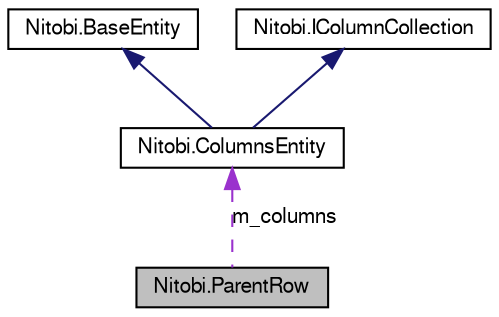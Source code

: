 digraph G
{
  bgcolor="transparent";
  edge [fontname="FreeSans",fontsize=10,labelfontname="FreeSans",labelfontsize=10];
  node [fontname="FreeSans",fontsize=10,shape=record];
  Node1 [label="Nitobi.ParentRow",height=0.2,width=0.4,color="black", fillcolor="grey75", style="filled" fontcolor="black"];
  Node2 -> Node1 [dir=back,color="darkorchid3",fontsize=10,style="dashed",label="m_columns",fontname="FreeSans"];
  Node2 [label="Nitobi.ColumnsEntity",height=0.2,width=0.4,color="black",URL="$class_nitobi_1_1_columns_entity.html"];
  Node3 -> Node2 [dir=back,color="midnightblue",fontsize=10,style="solid",fontname="FreeSans"];
  Node3 [label="Nitobi.BaseEntity",height=0.2,width=0.4,color="black",URL="$class_nitobi_1_1_base_entity.html"];
  Node4 -> Node2 [dir=back,color="midnightblue",fontsize=10,style="solid",fontname="FreeSans"];
  Node4 [label="Nitobi.IColumnCollection",height=0.2,width=0.4,color="black",URL="$interface_nitobi_1_1_i_column_collection.html"];
}
